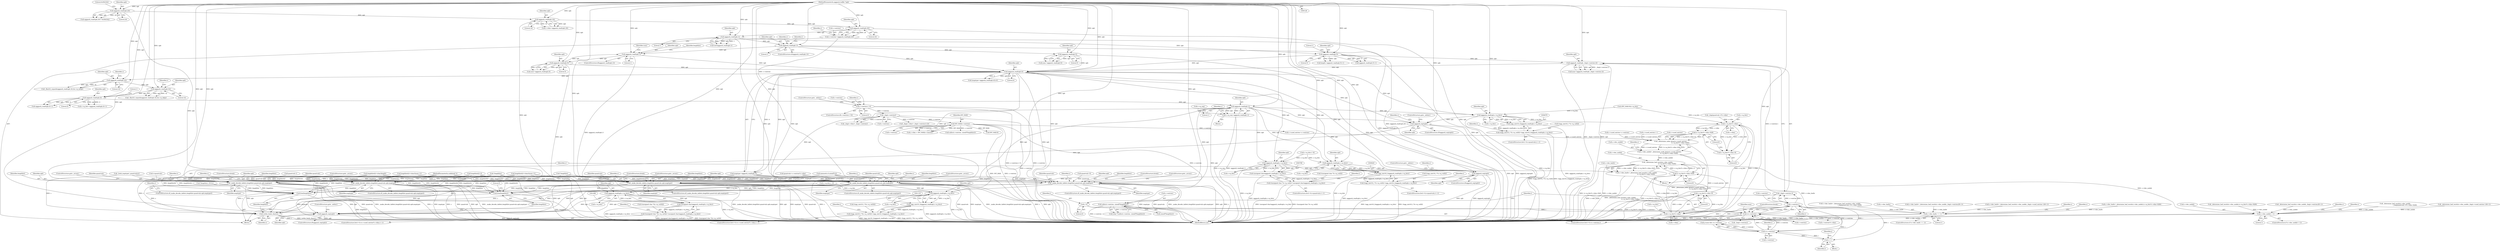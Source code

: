 digraph "0_Android_eeb4e45d5683f88488c083ecf142dc89bc3f0b47_8@API" {
"1000514" [label="(Call,oggpack_read(opb,1))"];
"1000506" [label="(Call,oggpack_read(opb,4))"];
"1000494" [label="(Call,oggpack_read(opb,32))"];
"1000482" [label="(Call,oggpack_read(opb,32))"];
"1000472" [label="(Call,oggpack_read(opb,4))"];
"1000250" [label="(Call,oggpack_read(opb,1))"];
"1000229" [label="(Call,oggpack_read(opb,1))"];
"1000185" [label="(Call,oggpack_read(opb,24))"];
"1000160" [label="(Call,oggpack_read(opb,16))"];
"1000151" [label="(Call,oggpack_read(opb,24))"];
"1000129" [label="(MethodParameterIn,oggpack_buffer *opb)"];
"1000274" [label="(Call,oggpack_read(opb,5))"];
"1000267" [label="(Call,oggpack_read(opb,1))"];
"1000341" [label="(Call,oggpack_read(opb,5))"];
"1000381" [label="(Call,oggpack_read(opb,5))"];
"1000420" [label="(Call,oggpack_read(opb,_ilog(s->entries-i)))"];
"1000422" [label="(Call,_ilog(s->entries-i))"];
"1000423" [label="(Call,s->entries-i)"];
"1000411" [label="(Call,i<s->entries)"];
"1000441" [label="(Call,i<s->entries)"];
"1000449" [label="(Call,i++)"];
"1000408" [label="(Call,i=0)"];
"1000396" [label="(Call,calloc(s->entries, sizeof(*lengthlist)))"];
"1000220" [label="(Call,INT_MAX/s->entries)"];
"1000209" [label="(Call,_ilog(s->entries))"];
"1000189" [label="(Call,s->entries<=0)"];
"1000181" [label="(Call,s->entries=oggpack_read(opb,24))"];
"1000510" [label="(Call,s->q_seq=oggpack_read(opb,1))"];
"1000573" [label="(Call,_make_decode_table(s,lengthlist,quantvals,opb,maptype))"];
"1001157" [label="(Call,oggpack_eop(opb))"];
"1001160" [label="(Call,free(lengthlist))"];
"1001166" [label="(Call,vorbis_book_clear(s))"];
"1001168" [label="(Call,free(lengthlist))"];
"1000679" [label="(Call,oggpack_read(opb,s->q_bits))"];
"1000677" [label="(Call,(ogg_uint16_t)oggpack_read(opb,s->q_bits))"];
"1000669" [label="(Call,((ogg_uint16_t *)s->q_val)[i]=(ogg_uint16_t)oggpack_read(opb,s->q_bits))"];
"1000685" [label="(Call,oggpack_eop(opb))"];
"1000733" [label="(Call,_make_decode_table(s,lengthlist,quantvals,opb,maptype))"];
"1000704" [label="(Call,s->q_bits*s->dim)"];
"1000702" [label="(Call,(s->q_bits*s->dim+8)/8)"];
"1000698" [label="(Call,_determine_node_bytes(s->used_entries,\n                                           (s->q_bits*s->dim+8)/8))"];
"1000694" [label="(Call,s->dec_nodeb=_determine_node_bytes(s->used_entries,\n                                           (s->q_bits*s->dim+8)/8))"];
"1000717" [label="(Call,_determine_leaf_words(s->dec_nodeb,\n                                           (s->q_bits*s->dim+8)/8))"];
"1000713" [label="(Call,s->dec_leafw=_determine_leaf_words(s->dec_nodeb,\n                                           (s->q_bits*s->dim+8)/8))"];
"1001134" [label="(Call,s->dec_leafw == 1)"];
"1001128" [label="(Call,s->dec_nodeb==1)"];
"1000703" [label="(Call,s->q_bits*s->dim+8)"];
"1000723" [label="(Call,s->q_bits*s->dim)"];
"1000721" [label="(Call,(s->q_bits*s->dim+8)/8)"];
"1000722" [label="(Call,s->q_bits*s->dim+8)"];
"1000790" [label="(Call,oggpack_read(opb,s->q_bits))"];
"1000788" [label="(Call,(unsigned char)oggpack_read(opb,s->q_bits))"];
"1000780" [label="(Call,((unsigned char *)s->q_val)[i]=(unsigned char)oggpack_read(opb,s->q_bits))"];
"1000836" [label="(Call,oggpack_eop(opb))"];
"1000893" [label="(Call,_make_decode_table(s,lengthlist,quantvals,opb,maptype))"];
"1000830" [label="(Call,oggpack_read(opb,s->q_bits))"];
"1000828" [label="(Call,(ogg_uint16_t)oggpack_read(opb,s->q_bits))"];
"1000820" [label="(Call,((ogg_uint16_t *)s->q_val)[i]=(ogg_uint16_t)oggpack_read(opb,s->q_bits))"];
"1000970" [label="(Call,_make_decode_table(s,lengthlist,quantvals,opb,maptype))"];
"1001021" [label="(Call,_make_decode_table(s,lengthlist,quantvals,opb,maptype))"];
"1001087" [label="(Call,oggpack_read(opb,s->q_bits))"];
"1001085" [label="(Call,(unsigned char)oggpack_read(opb,s->q_bits))"];
"1001077" [label="(Call,((unsigned char *)(s->q_val))[i]=(unsigned char)oggpack_read(opb,s->q_bits))"];
"1001119" [label="(Call,oggpack_read(opb,s->q_bits))"];
"1001117" [label="(Call,(ogg_uint16_t)oggpack_read(opb,s->q_bits))"];
"1001109" [label="(Call,((ogg_uint16_t *)(s->q_val))[i]=(ogg_uint16_t)oggpack_read(opb,s->q_bits))"];
"1000249" [label="(ControlStructure,if(oggpack_read(opb,1)))"];
"1000711" [label="(Literal,8)"];
"1000494" [label="(Call,oggpack_read(opb,32))"];
"1000189" [label="(Call,s->entries<=0)"];
"1000519" [label="(Identifier,s)"];
"1000723" [label="(Call,s->q_bits*s->dim)"];
"1000482" [label="(Call,oggpack_read(opb,32))"];
"1000382" [label="(Identifier,opb)"];
"1000274" [label="(Call,oggpack_read(opb,5))"];
"1001159" [label="(ControlStructure,goto _eofout;)"];
"1000699" [label="(Call,s->used_entries)"];
"1000681" [label="(Call,s->q_bits)"];
"1000715" [label="(Identifier,s)"];
"1000753" [label="(Call,s->q_bits<=8)"];
"1001020" [label="(ControlStructure,if(_make_decode_table(s,lengthlist,quantvals,opb,maptype)))"];
"1000515" [label="(Identifier,opb)"];
"1001158" [label="(Identifier,opb)"];
"1000509" [label="(Literal,1)"];
"1000469" [label="(Call,(maptype=oggpack_read(opb,4))>0)"];
"1001124" [label="(ControlStructure,break;)"];
"1000449" [label="(Call,i++)"];
"1000551" [label="(Call,s->dec_leafw=_determine_leaf_words(s->dec_nodeb,_ilog(s->entries)/8+1))"];
"1000451" [label="(Call,lengthlist[i]=(char)length)"];
"1000898" [label="(Identifier,maptype)"];
"1000506" [label="(Call,oggpack_read(opb,4))"];
"1000884" [label="(Call,quantvals-1)"];
"1000680" [label="(Identifier,opb)"];
"1000686" [label="(Identifier,opb)"];
"1000836" [label="(Call,oggpack_eop(opb))"];
"1000514" [label="(Call,oggpack_read(opb,1))"];
"1000896" [label="(Identifier,quantvals)"];
"1000230" [label="(Identifier,opb)"];
"1000191" [label="(Identifier,s)"];
"1001022" [label="(Identifier,s)"];
"1000573" [label="(Call,_make_decode_table(s,lengthlist,quantvals,opb,maptype))"];
"1000487" [label="(Identifier,s)"];
"1000694" [label="(Call,s->dec_nodeb=_determine_node_bytes(s->used_entries,\n                                           (s->q_bits*s->dim+8)/8))"];
"1000495" [label="(Identifier,opb)"];
"1000137" [label="(Call,quantvals=0)"];
"1001129" [label="(Call,s->dec_nodeb)"];
"1000187" [label="(Literal,24)"];
"1000131" [label="(Block,)"];
"1000684" [label="(ControlStructure,if(oggpack_eop(opb)))"];
"1000691" [label="(Identifier,s)"];
"1000838" [label="(ControlStructure,goto _eofout;)"];
"1000819" [label="(Identifier,i)"];
"1001089" [label="(Call,s->q_bits)"];
"1000383" [label="(Literal,5)"];
"1001120" [label="(Identifier,opb)"];
"1000577" [label="(Identifier,opb)"];
"1000470" [label="(Call,maptype=oggpack_read(opb,4))"];
"1000505" [label="(Call,oggpack_read(opb,4)+1)"];
"1000895" [label="(Identifier,lengthlist)"];
"1000899" [label="(ControlStructure,goto _errout;)"];
"1000713" [label="(Call,s->dec_leafw=_determine_leaf_words(s->dec_nodeb,\n                                           (s->q_bits*s->dim+8)/8))"];
"1001023" [label="(Identifier,lengthlist)"];
"1000161" [label="(Identifier,opb)"];
"1000734" [label="(Identifier,s)"];
"1000792" [label="(Call,s->q_bits)"];
"1000894" [label="(Identifier,s)"];
"1001027" [label="(ControlStructure,goto _errout;)"];
"1001002" [label="(Call,s->dec_leafw=_determine_leaf_words(s->dec_nodeb,_ilog(s->used_entries-1)/8+1))"];
"1001169" [label="(Identifier,lengthlist)"];
"1000791" [label="(Identifier,opb)"];
"1001110" [label="(Call,((ogg_uint16_t *)(s->q_val))[i])"];
"1000771" [label="(ControlStructure,for(i=0;i<quantvals;i++))"];
"1000154" [label="(Literal,0x564342)"];
"1000162" [label="(Literal,16)"];
"1000702" [label="(Call,(s->q_bits*s->dim+8)/8)"];
"1000712" [label="(Literal,8)"];
"1000688" [label="(ControlStructure,goto _eofout;)"];
"1000314" [label="(Identifier,lengthlist)"];
"1001056" [label="(Call,s->q_bits<=8)"];
"1000153" [label="(Literal,24)"];
"1000976" [label="(ControlStructure,goto _errout;)"];
"1000703" [label="(Call,s->q_bits*s->dim+8)"];
"1000188" [label="(ControlStructure,if(s->entries<=0))"];
"1001094" [label="(ControlStructure,for(i=0;i<s->used_entries*s->dim;i++))"];
"1000900" [label="(ControlStructure,break;)"];
"1000736" [label="(Identifier,quantvals)"];
"1000418" [label="(Call,num=oggpack_read(opb,_ilog(s->entries-i)))"];
"1001141" [label="(Identifier,s)"];
"1000437" [label="(Call,j<num && i<s->entries)"];
"1000954" [label="(Call,_determine_leaf_words(s->dec_nodeb,(s->q_bits*s->dim+8)/8))"];
"1000893" [label="(Call,_make_decode_table(s,lengthlist,quantvals,opb,maptype))"];
"1000705" [label="(Call,s->q_bits)"];
"1001138" [label="(Literal,1)"];
"1000620" [label="(Call,_ilog(quantvals-1)*s->dim)"];
"1000645" [label="(Block,)"];
"1000902" [label="(Call,quantvals=s->entries*s->dim)"];
"1000204" [label="(Call,_ilog(s->dim)+_ilog(s->entries))"];
"1000182" [label="(Call,s->entries)"];
"1001077" [label="(Call,((unsigned char *)(s->q_val))[i]=(unsigned char)oggpack_read(opb,s->q_bits))"];
"1000421" [label="(Identifier,opb)"];
"1000780" [label="(Call,((unsigned char *)s->q_val)[i]=(unsigned char)oggpack_read(opb,s->q_bits))"];
"1000266" [label="(ControlStructure,if(oggpack_read(opb,1)))"];
"1000275" [label="(Identifier,opb)"];
"1001062" [label="(ControlStructure,for(i=0;i<s->used_entries*s->dim;i++))"];
"1001163" [label="(Literal,0)"];
"1000256" [label="(Identifier,i)"];
"1000413" [label="(Call,s->entries)"];
"1000319" [label="(Call,s->used_entries=s->entries)"];
"1000422" [label="(Call,_ilog(s->entries-i))"];
"1000677" [label="(Call,(ogg_uint16_t)oggpack_read(opb,s->q_bits))"];
"1000708" [label="(Call,s->dim)"];
"1000788" [label="(Call,(unsigned char)oggpack_read(opb,s->q_bits))"];
"1001108" [label="(Identifier,i)"];
"1000483" [label="(Identifier,opb)"];
"1000150" [label="(Call,oggpack_read(opb,24)!=0x564342)"];
"1000831" [label="(Identifier,opb)"];
"1000575" [label="(Identifier,lengthlist)"];
"1001026" [label="(Identifier,maptype)"];
"1000227" [label="(Call,(int)oggpack_read(opb,1))"];
"1000450" [label="(Identifier,i)"];
"1000904" [label="(Call,s->entries*s->dim)"];
"1000216" [label="(Call,s->dim > INT_MAX/s->entries)"];
"1000493" [label="(Call,_float32_unpack(oggpack_read(opb,32),&s->q_delp))"];
"1000246" [label="(Call,!lengthlist)"];
"1001147" [label="(Identifier,s)"];
"1000238" [label="(Call,calloc(s->entries, sizeof(*lengthlist)))"];
"1000607" [label="(Call,INT_MAX-8)"];
"1000231" [label="(Literal,1)"];
"1000481" [label="(Call,_float32_unpack(oggpack_read(opb,32),&s->q_minp))"];
"1000222" [label="(Call,s->entries)"];
"1000499" [label="(Identifier,s)"];
"1001119" [label="(Call,oggpack_read(opb,s->q_bits))"];
"1000555" [label="(Call,_determine_leaf_words(s->dec_nodeb,_ilog(s->entries)/8+1))"];
"1001132" [label="(Literal,1)"];
"1000730" [label="(Literal,8)"];
"1000897" [label="(Identifier,opb)"];
"1001121" [label="(Call,s->q_bits)"];
"1001153" [label="(Identifier,s)"];
"1000669" [label="(Call,((ogg_uint16_t *)s->q_val)[i]=(ogg_uint16_t)oggpack_read(opb,s->q_bits))"];
"1000972" [label="(Identifier,lengthlist)"];
"1000209" [label="(Call,_ilog(s->entries))"];
"1000733" [label="(Call,_make_decode_table(s,lengthlist,quantvals,opb,maptype))"];
"1000731" [label="(Literal,8)"];
"1000160" [label="(Call,oggpack_read(opb,16))"];
"1000143" [label="(Call,memset(s,0,sizeof(*s)))"];
"1001166" [label="(Call,vorbis_book_clear(s))"];
"1000474" [label="(Literal,4)"];
"1001127" [label="(ControlStructure,if (s->dec_nodeb==1))"];
"1000446" [label="(Block,)"];
"1000292" [label="(Call,s->used_entries++)"];
"1000695" [label="(Call,s->dec_nodeb)"];
"1000664" [label="(Call,i<quantvals)"];
"1001030" [label="(Identifier,s)"];
"1000268" [label="(Identifier,opb)"];
"1000130" [label="(MethodParameterIn,codebook *s)"];
"1000385" [label="(Call,s->used_entries=s->entries)"];
"1000312" [label="(Call,lengthlist[i]=0)"];
"1000580" [label="(ControlStructure,break;)"];
"1001024" [label="(Identifier,quantvals)"];
"1000439" [label="(Identifier,j)"];
"1000507" [label="(Identifier,opb)"];
"1000443" [label="(Call,s->entries)"];
"1000835" [label="(ControlStructure,if(oggpack_eop(opb)))"];
"1000685" [label="(Call,oggpack_eop(opb))"];
"1000969" [label="(ControlStructure,if(_make_decode_table(s,lengthlist,quantvals,opb,maptype)))"];
"1000950" [label="(Call,s->dec_leafw=_determine_leaf_words(s->dec_nodeb,(s->q_bits*s->dim+8)/8))"];
"1000151" [label="(Call,oggpack_read(opb,24))"];
"1000221" [label="(Identifier,INT_MAX)"];
"1001088" [label="(Identifier,opb)"];
"1000579" [label="(ControlStructure,goto _errout;)"];
"1000722" [label="(Call,s->q_bits*s->dim+8)"];
"1001025" [label="(Identifier,opb)"];
"1001128" [label="(Call,s->dec_nodeb==1)"];
"1000743" [label="(Identifier,s)"];
"1000380" [label="(Call,oggpack_read(opb,5)+1)"];
"1000578" [label="(Identifier,maptype)"];
"1000974" [label="(Identifier,opb)"];
"1000133" [label="(Call,*lengthlist=NULL)"];
"1001136" [label="(Identifier,s)"];
"1000396" [label="(Call,calloc(s->entries, sizeof(*lengthlist)))"];
"1000193" [label="(Literal,0)"];
"1000276" [label="(Literal,5)"];
"1000511" [label="(Call,s->q_seq)"];
"1000407" [label="(ControlStructure,for(i=0;i<s->entries;))"];
"1000129" [label="(MethodParameterIn,oggpack_buffer *opb)"];
"1000516" [label="(Literal,1)"];
"1000411" [label="(Call,i<s->entries)"];
"1000190" [label="(Call,s->entries)"];
"1000186" [label="(Identifier,opb)"];
"1000342" [label="(Identifier,opb)"];
"1000408" [label="(Call,i=0)"];
"1000830" [label="(Call,oggpack_read(opb,s->q_bits))"];
"1000156" [label="(Call,s->dim=oggpack_read(opb,16))"];
"1000970" [label="(Call,_make_decode_table(s,lengthlist,quantvals,opb,maptype))"];
"1000419" [label="(Identifier,num)"];
"1001134" [label="(Call,s->dec_leafw == 1)"];
"1000876" [label="(Call,_determine_leaf_words(s->dec_nodeb,\n                                           (_ilog(quantvals-1)*s->dim+8)/8))"];
"1000272" [label="(Call,num=oggpack_read(opb,5))"];
"1000510" [label="(Call,s->q_seq=oggpack_read(opb,1))"];
"1000724" [label="(Call,s->q_bits)"];
"1000779" [label="(Identifier,i)"];
"1001109" [label="(Call,((ogg_uint16_t *)(s->q_val))[i]=(ogg_uint16_t)oggpack_read(opb,s->q_bits))"];
"1000704" [label="(Call,s->q_bits*s->dim)"];
"1000400" [label="(Call,sizeof(*lengthlist))"];
"1000721" [label="(Call,(s->q_bits*s->dim+8)/8)"];
"1000198" [label="(Identifier,s)"];
"1000718" [label="(Call,s->dec_nodeb)"];
"1000210" [label="(Call,s->entries)"];
"1000872" [label="(Call,s->dec_leafw=_determine_leaf_words(s->dec_nodeb,\n                                           (_ilog(quantvals-1)*s->dim+8)/8))"];
"1000670" [label="(Call,((ogg_uint16_t *)s->q_val)[i])"];
"1001160" [label="(Call,free(lengthlist))"];
"1000660" [label="(ControlStructure,for(i=0;i<quantvals;i++))"];
"1000442" [label="(Identifier,i)"];
"1000501" [label="(Call,s->q_bits=oggpack_read(opb,4)+1)"];
"1000185" [label="(Call,oggpack_read(opb,24))"];
"1000576" [label="(Identifier,quantvals)"];
"1000203" [label="(Call,_ilog(s->dim)+_ilog(s->entries)>24)"];
"1000252" [label="(Literal,1)"];
"1000574" [label="(Identifier,s)"];
"1000717" [label="(Call,_determine_leaf_words(s->dec_nodeb,\n                                           (s->q_bits*s->dim+8)/8))"];
"1000423" [label="(Call,s->entries-i)"];
"1000397" [label="(Call,s->entries)"];
"1000584" [label="(Call,_book_maptype1_quantvals(s))"];
"1000832" [label="(Call,s->q_bits)"];
"1001076" [label="(Identifier,i)"];
"1001133" [label="(ControlStructure,if (s->dec_leafw == 1))"];
"1000820" [label="(Call,((ogg_uint16_t *)s->q_val)[i]=(ogg_uint16_t)oggpack_read(opb,s->q_bits))"];
"1001161" [label="(Identifier,lengthlist)"];
"1000420" [label="(Call,oggpack_read(opb,_ilog(s->entries-i)))"];
"1001078" [label="(Call,((unsigned char *)(s->q_val))[i])"];
"1001177" [label="(MethodReturn,int)"];
"1000496" [label="(Literal,32)"];
"1000837" [label="(Identifier,opb)"];
"1000343" [label="(Literal,5)"];
"1000781" [label="(Call,((unsigned char *)s->q_val)[i])"];
"1000828" [label="(Call,(ogg_uint16_t)oggpack_read(opb,s->q_bits))"];
"1000973" [label="(Identifier,quantvals)"];
"1000283" [label="(Call,lengthlist[i]=(char)(num+1))"];
"1000476" [label="(Block,)"];
"1000394" [label="(Call,(char *)calloc(s->entries, sizeof(*lengthlist)))"];
"1000220" [label="(Call,INT_MAX/s->entries)"];
"1000727" [label="(Call,s->dim)"];
"1000410" [label="(Literal,0)"];
"1000267" [label="(Call,oggpack_read(opb,1))"];
"1000465" [label="(ControlStructure,break;)"];
"1001135" [label="(Call,s->dec_leafw)"];
"1001087" [label="(Call,oggpack_read(opb,s->q_bits))"];
"1001167" [label="(Identifier,s)"];
"1001156" [label="(ControlStructure,if(oggpack_eop(opb)))"];
"1000545" [label="(Call,_ilog(s->entries))"];
"1000251" [label="(Identifier,opb)"];
"1001117" [label="(Call,(ogg_uint16_t)oggpack_read(opb,s->q_bits))"];
"1000194" [label="(ControlStructure,goto _eofout;)"];
"1000714" [label="(Call,s->dec_leafw)"];
"1000668" [label="(Identifier,i)"];
"1000975" [label="(Identifier,maptype)"];
"1001006" [label="(Call,_determine_leaf_words(s->dec_nodeb,_ilog(s->used_entries-1)/8+1))"];
"1000790" [label="(Call,oggpack_read(opb,s->q_bits))"];
"1000424" [label="(Call,s->entries)"];
"1000427" [label="(Identifier,i)"];
"1000821" [label="(Call,((ogg_uint16_t *)s->q_val)[i])"];
"1000738" [label="(Identifier,maptype)"];
"1001168" [label="(Call,free(lengthlist))"];
"1000152" [label="(Identifier,opb)"];
"1000441" [label="(Call,i<s->entries)"];
"1000735" [label="(Identifier,lengthlist)"];
"1000679" [label="(Call,oggpack_read(opb,s->q_bits))"];
"1000269" [label="(Literal,1)"];
"1000339" [label="(Call,num=oggpack_read(opb,5))"];
"1000350" [label="(Call,lengthlist[i]=(char)(num+1))"];
"1000698" [label="(Call,_determine_node_bytes(s->used_entries,\n                                           (s->q_bits*s->dim+8)/8))"];
"1000606" [label="(Call,(INT_MAX-8)/s->q_bits)"];
"1000273" [label="(Identifier,num)"];
"1000378" [label="(Call,length=oggpack_read(opb,5)+1)"];
"1000472" [label="(Call,oggpack_read(opb,4))"];
"1000181" [label="(Call,s->entries=oggpack_read(opb,24))"];
"1000341" [label="(Call,oggpack_read(opb,5))"];
"1000381" [label="(Call,oggpack_read(opb,5))"];
"1000321" [label="(Identifier,s)"];
"1000384" [label="(Literal,1)"];
"1000404" [label="(Call,!lengthlist)"];
"1000732" [label="(ControlStructure,if(_make_decode_table(s,lengthlist,quantvals,opb,maptype)))"];
"1000508" [label="(Literal,4)"];
"1000250" [label="(Call,oggpack_read(opb,1))"];
"1001172" [label="(Identifier,s)"];
"1000811" [label="(ControlStructure,for(i=0;i<quantvals;i++))"];
"1000484" [label="(Literal,32)"];
"1000572" [label="(ControlStructure,if(_make_decode_table(s,lengthlist,quantvals,opb,maptype)))"];
"1000473" [label="(Identifier,opb)"];
"1001157" [label="(Call,oggpack_eop(opb))"];
"1000412" [label="(Identifier,i)"];
"1001021" [label="(Call,_make_decode_table(s,lengthlist,quantvals,opb,maptype))"];
"1000409" [label="(Identifier,i)"];
"1000737" [label="(Identifier,opb)"];
"1000841" [label="(Identifier,s)"];
"1000229" [label="(Call,oggpack_read(opb,1))"];
"1000892" [label="(ControlStructure,if(_make_decode_table(s,lengthlist,quantvals,opb,maptype)))"];
"1000740" [label="(ControlStructure,goto _errout;)"];
"1000971" [label="(Identifier,s)"];
"1001085" [label="(Call,(unsigned char)oggpack_read(opb,s->q_bits))"];
"1000514" -> "1000510"  [label="AST: "];
"1000514" -> "1000516"  [label="CFG: "];
"1000515" -> "1000514"  [label="AST: "];
"1000516" -> "1000514"  [label="AST: "];
"1000510" -> "1000514"  [label="CFG: "];
"1000514" -> "1001177"  [label="DDG: opb"];
"1000514" -> "1000510"  [label="DDG: opb"];
"1000514" -> "1000510"  [label="DDG: 1"];
"1000506" -> "1000514"  [label="DDG: opb"];
"1000129" -> "1000514"  [label="DDG: opb"];
"1000514" -> "1000573"  [label="DDG: opb"];
"1000514" -> "1000679"  [label="DDG: opb"];
"1000514" -> "1000685"  [label="DDG: opb"];
"1000514" -> "1000790"  [label="DDG: opb"];
"1000514" -> "1000830"  [label="DDG: opb"];
"1000514" -> "1000836"  [label="DDG: opb"];
"1000514" -> "1000970"  [label="DDG: opb"];
"1000514" -> "1001021"  [label="DDG: opb"];
"1000506" -> "1000505"  [label="AST: "];
"1000506" -> "1000508"  [label="CFG: "];
"1000507" -> "1000506"  [label="AST: "];
"1000508" -> "1000506"  [label="AST: "];
"1000509" -> "1000506"  [label="CFG: "];
"1000506" -> "1000501"  [label="DDG: opb"];
"1000506" -> "1000501"  [label="DDG: 4"];
"1000506" -> "1000505"  [label="DDG: opb"];
"1000506" -> "1000505"  [label="DDG: 4"];
"1000494" -> "1000506"  [label="DDG: opb"];
"1000129" -> "1000506"  [label="DDG: opb"];
"1000494" -> "1000493"  [label="AST: "];
"1000494" -> "1000496"  [label="CFG: "];
"1000495" -> "1000494"  [label="AST: "];
"1000496" -> "1000494"  [label="AST: "];
"1000499" -> "1000494"  [label="CFG: "];
"1000494" -> "1000493"  [label="DDG: opb"];
"1000494" -> "1000493"  [label="DDG: 32"];
"1000482" -> "1000494"  [label="DDG: opb"];
"1000129" -> "1000494"  [label="DDG: opb"];
"1000482" -> "1000481"  [label="AST: "];
"1000482" -> "1000484"  [label="CFG: "];
"1000483" -> "1000482"  [label="AST: "];
"1000484" -> "1000482"  [label="AST: "];
"1000487" -> "1000482"  [label="CFG: "];
"1000482" -> "1000481"  [label="DDG: opb"];
"1000482" -> "1000481"  [label="DDG: 32"];
"1000472" -> "1000482"  [label="DDG: opb"];
"1000129" -> "1000482"  [label="DDG: opb"];
"1000472" -> "1000470"  [label="AST: "];
"1000472" -> "1000474"  [label="CFG: "];
"1000473" -> "1000472"  [label="AST: "];
"1000474" -> "1000472"  [label="AST: "];
"1000470" -> "1000472"  [label="CFG: "];
"1000472" -> "1001177"  [label="DDG: opb"];
"1000472" -> "1000469"  [label="DDG: opb"];
"1000472" -> "1000469"  [label="DDG: 4"];
"1000472" -> "1000470"  [label="DDG: opb"];
"1000472" -> "1000470"  [label="DDG: 4"];
"1000250" -> "1000472"  [label="DDG: opb"];
"1000274" -> "1000472"  [label="DDG: opb"];
"1000341" -> "1000472"  [label="DDG: opb"];
"1000381" -> "1000472"  [label="DDG: opb"];
"1000420" -> "1000472"  [label="DDG: opb"];
"1000267" -> "1000472"  [label="DDG: opb"];
"1000129" -> "1000472"  [label="DDG: opb"];
"1000472" -> "1000573"  [label="DDG: opb"];
"1000472" -> "1000679"  [label="DDG: opb"];
"1000472" -> "1000685"  [label="DDG: opb"];
"1000472" -> "1000790"  [label="DDG: opb"];
"1000472" -> "1000830"  [label="DDG: opb"];
"1000472" -> "1000836"  [label="DDG: opb"];
"1000472" -> "1000970"  [label="DDG: opb"];
"1000472" -> "1001021"  [label="DDG: opb"];
"1000250" -> "1000249"  [label="AST: "];
"1000250" -> "1000252"  [label="CFG: "];
"1000251" -> "1000250"  [label="AST: "];
"1000252" -> "1000250"  [label="AST: "];
"1000256" -> "1000250"  [label="CFG: "];
"1000321" -> "1000250"  [label="CFG: "];
"1000250" -> "1001177"  [label="DDG: oggpack_read(opb,1)"];
"1000229" -> "1000250"  [label="DDG: opb"];
"1000129" -> "1000250"  [label="DDG: opb"];
"1000250" -> "1000267"  [label="DDG: opb"];
"1000250" -> "1000341"  [label="DDG: opb"];
"1000229" -> "1000227"  [label="AST: "];
"1000229" -> "1000231"  [label="CFG: "];
"1000230" -> "1000229"  [label="AST: "];
"1000231" -> "1000229"  [label="AST: "];
"1000227" -> "1000229"  [label="CFG: "];
"1000229" -> "1001177"  [label="DDG: opb"];
"1000229" -> "1000227"  [label="DDG: opb"];
"1000229" -> "1000227"  [label="DDG: 1"];
"1000185" -> "1000229"  [label="DDG: opb"];
"1000129" -> "1000229"  [label="DDG: opb"];
"1000229" -> "1000381"  [label="DDG: opb"];
"1000185" -> "1000181"  [label="AST: "];
"1000185" -> "1000187"  [label="CFG: "];
"1000186" -> "1000185"  [label="AST: "];
"1000187" -> "1000185"  [label="AST: "];
"1000181" -> "1000185"  [label="CFG: "];
"1000185" -> "1001177"  [label="DDG: opb"];
"1000185" -> "1000181"  [label="DDG: opb"];
"1000185" -> "1000181"  [label="DDG: 24"];
"1000160" -> "1000185"  [label="DDG: opb"];
"1000129" -> "1000185"  [label="DDG: opb"];
"1000160" -> "1000156"  [label="AST: "];
"1000160" -> "1000162"  [label="CFG: "];
"1000161" -> "1000160"  [label="AST: "];
"1000162" -> "1000160"  [label="AST: "];
"1000156" -> "1000160"  [label="CFG: "];
"1000160" -> "1001177"  [label="DDG: opb"];
"1000160" -> "1000156"  [label="DDG: opb"];
"1000160" -> "1000156"  [label="DDG: 16"];
"1000151" -> "1000160"  [label="DDG: opb"];
"1000129" -> "1000160"  [label="DDG: opb"];
"1000151" -> "1000150"  [label="AST: "];
"1000151" -> "1000153"  [label="CFG: "];
"1000152" -> "1000151"  [label="AST: "];
"1000153" -> "1000151"  [label="AST: "];
"1000154" -> "1000151"  [label="CFG: "];
"1000151" -> "1001177"  [label="DDG: opb"];
"1000151" -> "1000150"  [label="DDG: opb"];
"1000151" -> "1000150"  [label="DDG: 24"];
"1000129" -> "1000151"  [label="DDG: opb"];
"1000129" -> "1000128"  [label="AST: "];
"1000129" -> "1001177"  [label="DDG: opb"];
"1000129" -> "1000267"  [label="DDG: opb"];
"1000129" -> "1000274"  [label="DDG: opb"];
"1000129" -> "1000341"  [label="DDG: opb"];
"1000129" -> "1000381"  [label="DDG: opb"];
"1000129" -> "1000420"  [label="DDG: opb"];
"1000129" -> "1000573"  [label="DDG: opb"];
"1000129" -> "1000679"  [label="DDG: opb"];
"1000129" -> "1000685"  [label="DDG: opb"];
"1000129" -> "1000733"  [label="DDG: opb"];
"1000129" -> "1000790"  [label="DDG: opb"];
"1000129" -> "1000830"  [label="DDG: opb"];
"1000129" -> "1000836"  [label="DDG: opb"];
"1000129" -> "1000893"  [label="DDG: opb"];
"1000129" -> "1000970"  [label="DDG: opb"];
"1000129" -> "1001021"  [label="DDG: opb"];
"1000129" -> "1001087"  [label="DDG: opb"];
"1000129" -> "1001119"  [label="DDG: opb"];
"1000129" -> "1001157"  [label="DDG: opb"];
"1000274" -> "1000272"  [label="AST: "];
"1000274" -> "1000276"  [label="CFG: "];
"1000275" -> "1000274"  [label="AST: "];
"1000276" -> "1000274"  [label="AST: "];
"1000272" -> "1000274"  [label="CFG: "];
"1000274" -> "1001177"  [label="DDG: opb"];
"1000274" -> "1000267"  [label="DDG: opb"];
"1000274" -> "1000272"  [label="DDG: opb"];
"1000274" -> "1000272"  [label="DDG: 5"];
"1000267" -> "1000274"  [label="DDG: opb"];
"1000267" -> "1000266"  [label="AST: "];
"1000267" -> "1000269"  [label="CFG: "];
"1000268" -> "1000267"  [label="AST: "];
"1000269" -> "1000267"  [label="AST: "];
"1000273" -> "1000267"  [label="CFG: "];
"1000314" -> "1000267"  [label="CFG: "];
"1000267" -> "1001177"  [label="DDG: oggpack_read(opb,1)"];
"1000341" -> "1000339"  [label="AST: "];
"1000341" -> "1000343"  [label="CFG: "];
"1000342" -> "1000341"  [label="AST: "];
"1000343" -> "1000341"  [label="AST: "];
"1000339" -> "1000341"  [label="CFG: "];
"1000341" -> "1001177"  [label="DDG: opb"];
"1000341" -> "1000339"  [label="DDG: opb"];
"1000341" -> "1000339"  [label="DDG: 5"];
"1000381" -> "1000380"  [label="AST: "];
"1000381" -> "1000383"  [label="CFG: "];
"1000382" -> "1000381"  [label="AST: "];
"1000383" -> "1000381"  [label="AST: "];
"1000384" -> "1000381"  [label="CFG: "];
"1000381" -> "1001177"  [label="DDG: opb"];
"1000381" -> "1000378"  [label="DDG: opb"];
"1000381" -> "1000378"  [label="DDG: 5"];
"1000381" -> "1000380"  [label="DDG: opb"];
"1000381" -> "1000380"  [label="DDG: 5"];
"1000381" -> "1000420"  [label="DDG: opb"];
"1000420" -> "1000418"  [label="AST: "];
"1000420" -> "1000422"  [label="CFG: "];
"1000421" -> "1000420"  [label="AST: "];
"1000422" -> "1000420"  [label="AST: "];
"1000418" -> "1000420"  [label="CFG: "];
"1000420" -> "1001177"  [label="DDG: _ilog(s->entries-i)"];
"1000420" -> "1001177"  [label="DDG: opb"];
"1000420" -> "1000418"  [label="DDG: opb"];
"1000420" -> "1000418"  [label="DDG: _ilog(s->entries-i)"];
"1000422" -> "1000420"  [label="DDG: s->entries-i"];
"1000422" -> "1000423"  [label="CFG: "];
"1000423" -> "1000422"  [label="AST: "];
"1000422" -> "1001177"  [label="DDG: s->entries-i"];
"1000423" -> "1000422"  [label="DDG: s->entries"];
"1000423" -> "1000422"  [label="DDG: i"];
"1000423" -> "1000427"  [label="CFG: "];
"1000424" -> "1000423"  [label="AST: "];
"1000427" -> "1000423"  [label="AST: "];
"1000423" -> "1001177"  [label="DDG: i"];
"1000423" -> "1001177"  [label="DDG: s->entries"];
"1000423" -> "1000411"  [label="DDG: i"];
"1000423" -> "1000411"  [label="DDG: s->entries"];
"1000411" -> "1000423"  [label="DDG: s->entries"];
"1000411" -> "1000423"  [label="DDG: i"];
"1000423" -> "1000441"  [label="DDG: i"];
"1000423" -> "1000441"  [label="DDG: s->entries"];
"1000423" -> "1000449"  [label="DDG: i"];
"1000411" -> "1000407"  [label="AST: "];
"1000411" -> "1000413"  [label="CFG: "];
"1000412" -> "1000411"  [label="AST: "];
"1000413" -> "1000411"  [label="AST: "];
"1000419" -> "1000411"  [label="CFG: "];
"1000465" -> "1000411"  [label="CFG: "];
"1000411" -> "1001177"  [label="DDG: i<s->entries"];
"1000411" -> "1001177"  [label="DDG: i"];
"1000411" -> "1001177"  [label="DDG: s->entries"];
"1000441" -> "1000411"  [label="DDG: i"];
"1000441" -> "1000411"  [label="DDG: s->entries"];
"1000408" -> "1000411"  [label="DDG: i"];
"1000449" -> "1000411"  [label="DDG: i"];
"1000396" -> "1000411"  [label="DDG: s->entries"];
"1000411" -> "1000437"  [label="DDG: i<s->entries"];
"1000411" -> "1000545"  [label="DDG: s->entries"];
"1000411" -> "1000904"  [label="DDG: s->entries"];
"1000441" -> "1000437"  [label="AST: "];
"1000441" -> "1000443"  [label="CFG: "];
"1000442" -> "1000441"  [label="AST: "];
"1000443" -> "1000441"  [label="AST: "];
"1000437" -> "1000441"  [label="CFG: "];
"1000441" -> "1000437"  [label="DDG: i"];
"1000441" -> "1000437"  [label="DDG: s->entries"];
"1000449" -> "1000441"  [label="DDG: i"];
"1000441" -> "1000449"  [label="DDG: i"];
"1000449" -> "1000446"  [label="AST: "];
"1000449" -> "1000450"  [label="CFG: "];
"1000450" -> "1000449"  [label="AST: "];
"1000439" -> "1000449"  [label="CFG: "];
"1000408" -> "1000407"  [label="AST: "];
"1000408" -> "1000410"  [label="CFG: "];
"1000409" -> "1000408"  [label="AST: "];
"1000410" -> "1000408"  [label="AST: "];
"1000412" -> "1000408"  [label="CFG: "];
"1000396" -> "1000394"  [label="AST: "];
"1000396" -> "1000400"  [label="CFG: "];
"1000397" -> "1000396"  [label="AST: "];
"1000400" -> "1000396"  [label="AST: "];
"1000394" -> "1000396"  [label="CFG: "];
"1000396" -> "1001177"  [label="DDG: s->entries"];
"1000396" -> "1000394"  [label="DDG: s->entries"];
"1000220" -> "1000396"  [label="DDG: s->entries"];
"1000220" -> "1000216"  [label="AST: "];
"1000220" -> "1000222"  [label="CFG: "];
"1000221" -> "1000220"  [label="AST: "];
"1000222" -> "1000220"  [label="AST: "];
"1000216" -> "1000220"  [label="CFG: "];
"1000220" -> "1001177"  [label="DDG: INT_MAX"];
"1000220" -> "1001177"  [label="DDG: s->entries"];
"1000220" -> "1000216"  [label="DDG: INT_MAX"];
"1000220" -> "1000216"  [label="DDG: s->entries"];
"1000209" -> "1000220"  [label="DDG: s->entries"];
"1000220" -> "1000238"  [label="DDG: s->entries"];
"1000220" -> "1000385"  [label="DDG: s->entries"];
"1000220" -> "1000607"  [label="DDG: INT_MAX"];
"1000209" -> "1000204"  [label="AST: "];
"1000209" -> "1000210"  [label="CFG: "];
"1000210" -> "1000209"  [label="AST: "];
"1000204" -> "1000209"  [label="CFG: "];
"1000209" -> "1001177"  [label="DDG: s->entries"];
"1000209" -> "1000203"  [label="DDG: s->entries"];
"1000209" -> "1000204"  [label="DDG: s->entries"];
"1000189" -> "1000209"  [label="DDG: s->entries"];
"1000189" -> "1000188"  [label="AST: "];
"1000189" -> "1000193"  [label="CFG: "];
"1000190" -> "1000189"  [label="AST: "];
"1000193" -> "1000189"  [label="AST: "];
"1000194" -> "1000189"  [label="CFG: "];
"1000198" -> "1000189"  [label="CFG: "];
"1000189" -> "1001177"  [label="DDG: s->entries"];
"1000189" -> "1001177"  [label="DDG: s->entries<=0"];
"1000181" -> "1000189"  [label="DDG: s->entries"];
"1000181" -> "1000131"  [label="AST: "];
"1000182" -> "1000181"  [label="AST: "];
"1000191" -> "1000181"  [label="CFG: "];
"1000181" -> "1001177"  [label="DDG: oggpack_read(opb,24)"];
"1000510" -> "1000476"  [label="AST: "];
"1000511" -> "1000510"  [label="AST: "];
"1000519" -> "1000510"  [label="CFG: "];
"1000510" -> "1001177"  [label="DDG: oggpack_read(opb,1)"];
"1000510" -> "1001177"  [label="DDG: s->q_seq"];
"1000573" -> "1000572"  [label="AST: "];
"1000573" -> "1000578"  [label="CFG: "];
"1000574" -> "1000573"  [label="AST: "];
"1000575" -> "1000573"  [label="AST: "];
"1000576" -> "1000573"  [label="AST: "];
"1000577" -> "1000573"  [label="AST: "];
"1000578" -> "1000573"  [label="AST: "];
"1000579" -> "1000573"  [label="CFG: "];
"1000580" -> "1000573"  [label="CFG: "];
"1000573" -> "1001177"  [label="DDG: opb"];
"1000573" -> "1001177"  [label="DDG: s"];
"1000573" -> "1001177"  [label="DDG: maptype"];
"1000573" -> "1001177"  [label="DDG: quantvals"];
"1000573" -> "1001177"  [label="DDG: _make_decode_table(s,lengthlist,quantvals,opb,maptype)"];
"1000143" -> "1000573"  [label="DDG: s"];
"1000130" -> "1000573"  [label="DDG: s"];
"1000404" -> "1000573"  [label="DDG: lengthlist"];
"1000350" -> "1000573"  [label="DDG: lengthlist[i]"];
"1000283" -> "1000573"  [label="DDG: lengthlist[i]"];
"1000312" -> "1000573"  [label="DDG: lengthlist[i]"];
"1000451" -> "1000573"  [label="DDG: lengthlist[i]"];
"1000246" -> "1000573"  [label="DDG: lengthlist"];
"1000137" -> "1000573"  [label="DDG: quantvals"];
"1000470" -> "1000573"  [label="DDG: maptype"];
"1000573" -> "1001157"  [label="DDG: opb"];
"1000573" -> "1001160"  [label="DDG: lengthlist"];
"1000573" -> "1001166"  [label="DDG: s"];
"1000573" -> "1001168"  [label="DDG: lengthlist"];
"1001157" -> "1001156"  [label="AST: "];
"1001157" -> "1001158"  [label="CFG: "];
"1001158" -> "1001157"  [label="AST: "];
"1001159" -> "1001157"  [label="CFG: "];
"1001161" -> "1001157"  [label="CFG: "];
"1001157" -> "1001177"  [label="DDG: opb"];
"1001157" -> "1001177"  [label="DDG: oggpack_eop(opb)"];
"1000893" -> "1001157"  [label="DDG: opb"];
"1001087" -> "1001157"  [label="DDG: opb"];
"1000970" -> "1001157"  [label="DDG: opb"];
"1000733" -> "1001157"  [label="DDG: opb"];
"1001119" -> "1001157"  [label="DDG: opb"];
"1001021" -> "1001157"  [label="DDG: opb"];
"1001160" -> "1000131"  [label="AST: "];
"1001160" -> "1001161"  [label="CFG: "];
"1001161" -> "1001160"  [label="AST: "];
"1001163" -> "1001160"  [label="CFG: "];
"1001160" -> "1001177"  [label="DDG: lengthlist"];
"1000970" -> "1001160"  [label="DDG: lengthlist"];
"1000283" -> "1001160"  [label="DDG: lengthlist[i]"];
"1000893" -> "1001160"  [label="DDG: lengthlist"];
"1000312" -> "1001160"  [label="DDG: lengthlist[i]"];
"1000451" -> "1001160"  [label="DDG: lengthlist[i]"];
"1001021" -> "1001160"  [label="DDG: lengthlist"];
"1000733" -> "1001160"  [label="DDG: lengthlist"];
"1000350" -> "1001160"  [label="DDG: lengthlist[i]"];
"1001166" -> "1000131"  [label="AST: "];
"1001166" -> "1001167"  [label="CFG: "];
"1001167" -> "1001166"  [label="AST: "];
"1001169" -> "1001166"  [label="CFG: "];
"1001166" -> "1001177"  [label="DDG: vorbis_book_clear(s)"];
"1001166" -> "1001177"  [label="DDG: s"];
"1000733" -> "1001166"  [label="DDG: s"];
"1000143" -> "1001166"  [label="DDG: s"];
"1000970" -> "1001166"  [label="DDG: s"];
"1001021" -> "1001166"  [label="DDG: s"];
"1000584" -> "1001166"  [label="DDG: s"];
"1000893" -> "1001166"  [label="DDG: s"];
"1000130" -> "1001166"  [label="DDG: s"];
"1001168" -> "1000131"  [label="AST: "];
"1001168" -> "1001169"  [label="CFG: "];
"1001169" -> "1001168"  [label="AST: "];
"1001172" -> "1001168"  [label="CFG: "];
"1001168" -> "1001177"  [label="DDG: lengthlist"];
"1000970" -> "1001168"  [label="DDG: lengthlist"];
"1000404" -> "1001168"  [label="DDG: lengthlist"];
"1000283" -> "1001168"  [label="DDG: lengthlist[i]"];
"1000893" -> "1001168"  [label="DDG: lengthlist"];
"1000312" -> "1001168"  [label="DDG: lengthlist[i]"];
"1000133" -> "1001168"  [label="DDG: lengthlist"];
"1000451" -> "1001168"  [label="DDG: lengthlist[i]"];
"1001021" -> "1001168"  [label="DDG: lengthlist"];
"1000246" -> "1001168"  [label="DDG: lengthlist"];
"1000733" -> "1001168"  [label="DDG: lengthlist"];
"1000350" -> "1001168"  [label="DDG: lengthlist[i]"];
"1000679" -> "1000677"  [label="AST: "];
"1000679" -> "1000681"  [label="CFG: "];
"1000680" -> "1000679"  [label="AST: "];
"1000681" -> "1000679"  [label="AST: "];
"1000677" -> "1000679"  [label="CFG: "];
"1000679" -> "1001177"  [label="DDG: s->q_bits"];
"1000679" -> "1000677"  [label="DDG: opb"];
"1000679" -> "1000677"  [label="DDG: s->q_bits"];
"1000606" -> "1000679"  [label="DDG: s->q_bits"];
"1000679" -> "1000685"  [label="DDG: opb"];
"1000679" -> "1000704"  [label="DDG: s->q_bits"];
"1000677" -> "1000669"  [label="AST: "];
"1000678" -> "1000677"  [label="AST: "];
"1000669" -> "1000677"  [label="CFG: "];
"1000677" -> "1001177"  [label="DDG: oggpack_read(opb,s->q_bits)"];
"1000677" -> "1000669"  [label="DDG: oggpack_read(opb,s->q_bits)"];
"1000669" -> "1000660"  [label="AST: "];
"1000670" -> "1000669"  [label="AST: "];
"1000668" -> "1000669"  [label="CFG: "];
"1000669" -> "1001177"  [label="DDG: (ogg_uint16_t)oggpack_read(opb,s->q_bits)"];
"1000669" -> "1001177"  [label="DDG: ((ogg_uint16_t *)s->q_val)[i]"];
"1000685" -> "1000684"  [label="AST: "];
"1000685" -> "1000686"  [label="CFG: "];
"1000686" -> "1000685"  [label="AST: "];
"1000688" -> "1000685"  [label="CFG: "];
"1000691" -> "1000685"  [label="CFG: "];
"1000685" -> "1001177"  [label="DDG: oggpack_eop(opb)"];
"1000685" -> "1001177"  [label="DDG: opb"];
"1000685" -> "1000733"  [label="DDG: opb"];
"1000733" -> "1000732"  [label="AST: "];
"1000733" -> "1000738"  [label="CFG: "];
"1000734" -> "1000733"  [label="AST: "];
"1000735" -> "1000733"  [label="AST: "];
"1000736" -> "1000733"  [label="AST: "];
"1000737" -> "1000733"  [label="AST: "];
"1000738" -> "1000733"  [label="AST: "];
"1000740" -> "1000733"  [label="CFG: "];
"1000743" -> "1000733"  [label="CFG: "];
"1000733" -> "1001177"  [label="DDG: s"];
"1000733" -> "1001177"  [label="DDG: maptype"];
"1000733" -> "1001177"  [label="DDG: opb"];
"1000733" -> "1001177"  [label="DDG: quantvals"];
"1000733" -> "1001177"  [label="DDG: _make_decode_table(s,lengthlist,quantvals,opb,maptype)"];
"1000584" -> "1000733"  [label="DDG: s"];
"1000130" -> "1000733"  [label="DDG: s"];
"1000404" -> "1000733"  [label="DDG: lengthlist"];
"1000350" -> "1000733"  [label="DDG: lengthlist[i]"];
"1000283" -> "1000733"  [label="DDG: lengthlist[i]"];
"1000312" -> "1000733"  [label="DDG: lengthlist[i]"];
"1000451" -> "1000733"  [label="DDG: lengthlist[i]"];
"1000246" -> "1000733"  [label="DDG: lengthlist"];
"1000664" -> "1000733"  [label="DDG: quantvals"];
"1000470" -> "1000733"  [label="DDG: maptype"];
"1000704" -> "1000703"  [label="AST: "];
"1000704" -> "1000708"  [label="CFG: "];
"1000705" -> "1000704"  [label="AST: "];
"1000708" -> "1000704"  [label="AST: "];
"1000711" -> "1000704"  [label="CFG: "];
"1000704" -> "1000702"  [label="DDG: s->q_bits"];
"1000704" -> "1000702"  [label="DDG: s->dim"];
"1000704" -> "1000703"  [label="DDG: s->q_bits"];
"1000704" -> "1000703"  [label="DDG: s->dim"];
"1000606" -> "1000704"  [label="DDG: s->q_bits"];
"1000620" -> "1000704"  [label="DDG: s->dim"];
"1000704" -> "1000723"  [label="DDG: s->q_bits"];
"1000704" -> "1000723"  [label="DDG: s->dim"];
"1000702" -> "1000698"  [label="AST: "];
"1000702" -> "1000712"  [label="CFG: "];
"1000703" -> "1000702"  [label="AST: "];
"1000712" -> "1000702"  [label="AST: "];
"1000698" -> "1000702"  [label="CFG: "];
"1000702" -> "1000698"  [label="DDG: s->q_bits*s->dim+8"];
"1000702" -> "1000698"  [label="DDG: 8"];
"1000698" -> "1000694"  [label="AST: "];
"1000699" -> "1000698"  [label="AST: "];
"1000694" -> "1000698"  [label="CFG: "];
"1000698" -> "1001177"  [label="DDG: s->used_entries"];
"1000698" -> "1000694"  [label="DDG: s->used_entries"];
"1000698" -> "1000694"  [label="DDG: (s->q_bits*s->dim+8)/8"];
"1000292" -> "1000698"  [label="DDG: s->used_entries"];
"1000385" -> "1000698"  [label="DDG: s->used_entries"];
"1000319" -> "1000698"  [label="DDG: s->used_entries"];
"1000694" -> "1000645"  [label="AST: "];
"1000695" -> "1000694"  [label="AST: "];
"1000715" -> "1000694"  [label="CFG: "];
"1000694" -> "1001177"  [label="DDG: _determine_node_bytes(s->used_entries,\n                                           (s->q_bits*s->dim+8)/8)"];
"1000694" -> "1000717"  [label="DDG: s->dec_nodeb"];
"1000717" -> "1000713"  [label="AST: "];
"1000717" -> "1000721"  [label="CFG: "];
"1000718" -> "1000717"  [label="AST: "];
"1000721" -> "1000717"  [label="AST: "];
"1000713" -> "1000717"  [label="CFG: "];
"1000717" -> "1001177"  [label="DDG: (s->q_bits*s->dim+8)/8"];
"1000717" -> "1001177"  [label="DDG: s->dec_nodeb"];
"1000717" -> "1000713"  [label="DDG: s->dec_nodeb"];
"1000717" -> "1000713"  [label="DDG: (s->q_bits*s->dim+8)/8"];
"1000721" -> "1000717"  [label="DDG: s->q_bits*s->dim+8"];
"1000721" -> "1000717"  [label="DDG: 8"];
"1000717" -> "1001128"  [label="DDG: s->dec_nodeb"];
"1000713" -> "1000645"  [label="AST: "];
"1000714" -> "1000713"  [label="AST: "];
"1000734" -> "1000713"  [label="CFG: "];
"1000713" -> "1001177"  [label="DDG: s->dec_leafw"];
"1000713" -> "1001177"  [label="DDG: _determine_leaf_words(s->dec_nodeb,\n                                           (s->q_bits*s->dim+8)/8)"];
"1000713" -> "1001134"  [label="DDG: s->dec_leafw"];
"1001134" -> "1001133"  [label="AST: "];
"1001134" -> "1001138"  [label="CFG: "];
"1001135" -> "1001134"  [label="AST: "];
"1001138" -> "1001134"  [label="AST: "];
"1001141" -> "1001134"  [label="CFG: "];
"1001147" -> "1001134"  [label="CFG: "];
"1001134" -> "1001177"  [label="DDG: s->dec_leafw == 1"];
"1001134" -> "1001177"  [label="DDG: s->dec_leafw"];
"1001002" -> "1001134"  [label="DDG: s->dec_leafw"];
"1000872" -> "1001134"  [label="DDG: s->dec_leafw"];
"1000950" -> "1001134"  [label="DDG: s->dec_leafw"];
"1000551" -> "1001134"  [label="DDG: s->dec_leafw"];
"1001128" -> "1001127"  [label="AST: "];
"1001128" -> "1001132"  [label="CFG: "];
"1001129" -> "1001128"  [label="AST: "];
"1001132" -> "1001128"  [label="AST: "];
"1001136" -> "1001128"  [label="CFG: "];
"1001153" -> "1001128"  [label="CFG: "];
"1001128" -> "1001177"  [label="DDG: s->dec_nodeb"];
"1001128" -> "1001177"  [label="DDG: s->dec_nodeb==1"];
"1001006" -> "1001128"  [label="DDG: s->dec_nodeb"];
"1000555" -> "1001128"  [label="DDG: s->dec_nodeb"];
"1000954" -> "1001128"  [label="DDG: s->dec_nodeb"];
"1000876" -> "1001128"  [label="DDG: s->dec_nodeb"];
"1000703" -> "1000711"  [label="CFG: "];
"1000711" -> "1000703"  [label="AST: "];
"1000712" -> "1000703"  [label="CFG: "];
"1000723" -> "1000722"  [label="AST: "];
"1000723" -> "1000727"  [label="CFG: "];
"1000724" -> "1000723"  [label="AST: "];
"1000727" -> "1000723"  [label="AST: "];
"1000730" -> "1000723"  [label="CFG: "];
"1000723" -> "1001177"  [label="DDG: s->q_bits"];
"1000723" -> "1001177"  [label="DDG: s->dim"];
"1000723" -> "1000721"  [label="DDG: s->q_bits"];
"1000723" -> "1000721"  [label="DDG: s->dim"];
"1000723" -> "1000722"  [label="DDG: s->q_bits"];
"1000723" -> "1000722"  [label="DDG: s->dim"];
"1000721" -> "1000731"  [label="CFG: "];
"1000722" -> "1000721"  [label="AST: "];
"1000731" -> "1000721"  [label="AST: "];
"1000721" -> "1001177"  [label="DDG: s->q_bits*s->dim+8"];
"1000722" -> "1000730"  [label="CFG: "];
"1000730" -> "1000722"  [label="AST: "];
"1000731" -> "1000722"  [label="CFG: "];
"1000722" -> "1001177"  [label="DDG: s->q_bits*s->dim"];
"1000790" -> "1000788"  [label="AST: "];
"1000790" -> "1000792"  [label="CFG: "];
"1000791" -> "1000790"  [label="AST: "];
"1000792" -> "1000790"  [label="AST: "];
"1000788" -> "1000790"  [label="CFG: "];
"1000790" -> "1001177"  [label="DDG: s->q_bits"];
"1000790" -> "1000788"  [label="DDG: opb"];
"1000790" -> "1000788"  [label="DDG: s->q_bits"];
"1000753" -> "1000790"  [label="DDG: s->q_bits"];
"1000790" -> "1000836"  [label="DDG: opb"];
"1000788" -> "1000780"  [label="AST: "];
"1000789" -> "1000788"  [label="AST: "];
"1000780" -> "1000788"  [label="CFG: "];
"1000788" -> "1001177"  [label="DDG: oggpack_read(opb,s->q_bits)"];
"1000788" -> "1000780"  [label="DDG: oggpack_read(opb,s->q_bits)"];
"1000780" -> "1000771"  [label="AST: "];
"1000781" -> "1000780"  [label="AST: "];
"1000779" -> "1000780"  [label="CFG: "];
"1000780" -> "1001177"  [label="DDG: (unsigned char)oggpack_read(opb,s->q_bits)"];
"1000780" -> "1001177"  [label="DDG: ((unsigned char *)s->q_val)[i]"];
"1000836" -> "1000835"  [label="AST: "];
"1000836" -> "1000837"  [label="CFG: "];
"1000837" -> "1000836"  [label="AST: "];
"1000838" -> "1000836"  [label="CFG: "];
"1000841" -> "1000836"  [label="CFG: "];
"1000836" -> "1001177"  [label="DDG: oggpack_eop(opb)"];
"1000836" -> "1001177"  [label="DDG: opb"];
"1000830" -> "1000836"  [label="DDG: opb"];
"1000836" -> "1000893"  [label="DDG: opb"];
"1000893" -> "1000892"  [label="AST: "];
"1000893" -> "1000898"  [label="CFG: "];
"1000894" -> "1000893"  [label="AST: "];
"1000895" -> "1000893"  [label="AST: "];
"1000896" -> "1000893"  [label="AST: "];
"1000897" -> "1000893"  [label="AST: "];
"1000898" -> "1000893"  [label="AST: "];
"1000899" -> "1000893"  [label="CFG: "];
"1000900" -> "1000893"  [label="CFG: "];
"1000893" -> "1001177"  [label="DDG: opb"];
"1000893" -> "1001177"  [label="DDG: _make_decode_table(s,lengthlist,quantvals,opb,maptype)"];
"1000893" -> "1001177"  [label="DDG: maptype"];
"1000893" -> "1001177"  [label="DDG: s"];
"1000893" -> "1001177"  [label="DDG: quantvals"];
"1000584" -> "1000893"  [label="DDG: s"];
"1000130" -> "1000893"  [label="DDG: s"];
"1000404" -> "1000893"  [label="DDG: lengthlist"];
"1000350" -> "1000893"  [label="DDG: lengthlist[i]"];
"1000283" -> "1000893"  [label="DDG: lengthlist[i]"];
"1000312" -> "1000893"  [label="DDG: lengthlist[i]"];
"1000451" -> "1000893"  [label="DDG: lengthlist[i]"];
"1000246" -> "1000893"  [label="DDG: lengthlist"];
"1000884" -> "1000893"  [label="DDG: quantvals"];
"1000470" -> "1000893"  [label="DDG: maptype"];
"1000830" -> "1000828"  [label="AST: "];
"1000830" -> "1000832"  [label="CFG: "];
"1000831" -> "1000830"  [label="AST: "];
"1000832" -> "1000830"  [label="AST: "];
"1000828" -> "1000830"  [label="CFG: "];
"1000830" -> "1001177"  [label="DDG: s->q_bits"];
"1000830" -> "1000828"  [label="DDG: opb"];
"1000830" -> "1000828"  [label="DDG: s->q_bits"];
"1000753" -> "1000830"  [label="DDG: s->q_bits"];
"1000828" -> "1000820"  [label="AST: "];
"1000829" -> "1000828"  [label="AST: "];
"1000820" -> "1000828"  [label="CFG: "];
"1000828" -> "1001177"  [label="DDG: oggpack_read(opb,s->q_bits)"];
"1000828" -> "1000820"  [label="DDG: oggpack_read(opb,s->q_bits)"];
"1000820" -> "1000811"  [label="AST: "];
"1000821" -> "1000820"  [label="AST: "];
"1000819" -> "1000820"  [label="CFG: "];
"1000820" -> "1001177"  [label="DDG: (ogg_uint16_t)oggpack_read(opb,s->q_bits)"];
"1000820" -> "1001177"  [label="DDG: ((ogg_uint16_t *)s->q_val)[i]"];
"1000970" -> "1000969"  [label="AST: "];
"1000970" -> "1000975"  [label="CFG: "];
"1000971" -> "1000970"  [label="AST: "];
"1000972" -> "1000970"  [label="AST: "];
"1000973" -> "1000970"  [label="AST: "];
"1000974" -> "1000970"  [label="AST: "];
"1000975" -> "1000970"  [label="AST: "];
"1000976" -> "1000970"  [label="CFG: "];
"1001124" -> "1000970"  [label="CFG: "];
"1000970" -> "1001177"  [label="DDG: opb"];
"1000970" -> "1001177"  [label="DDG: maptype"];
"1000970" -> "1001177"  [label="DDG: quantvals"];
"1000970" -> "1001177"  [label="DDG: s"];
"1000970" -> "1001177"  [label="DDG: _make_decode_table(s,lengthlist,quantvals,opb,maptype)"];
"1000143" -> "1000970"  [label="DDG: s"];
"1000130" -> "1000970"  [label="DDG: s"];
"1000404" -> "1000970"  [label="DDG: lengthlist"];
"1000350" -> "1000970"  [label="DDG: lengthlist[i]"];
"1000283" -> "1000970"  [label="DDG: lengthlist[i]"];
"1000312" -> "1000970"  [label="DDG: lengthlist[i]"];
"1000451" -> "1000970"  [label="DDG: lengthlist[i]"];
"1000246" -> "1000970"  [label="DDG: lengthlist"];
"1000902" -> "1000970"  [label="DDG: quantvals"];
"1000470" -> "1000970"  [label="DDG: maptype"];
"1001021" -> "1001020"  [label="AST: "];
"1001021" -> "1001026"  [label="CFG: "];
"1001022" -> "1001021"  [label="AST: "];
"1001023" -> "1001021"  [label="AST: "];
"1001024" -> "1001021"  [label="AST: "];
"1001025" -> "1001021"  [label="AST: "];
"1001026" -> "1001021"  [label="AST: "];
"1001027" -> "1001021"  [label="CFG: "];
"1001030" -> "1001021"  [label="CFG: "];
"1001021" -> "1001177"  [label="DDG: quantvals"];
"1001021" -> "1001177"  [label="DDG: maptype"];
"1001021" -> "1001177"  [label="DDG: _make_decode_table(s,lengthlist,quantvals,opb,maptype)"];
"1001021" -> "1001177"  [label="DDG: s"];
"1001021" -> "1001177"  [label="DDG: opb"];
"1000143" -> "1001021"  [label="DDG: s"];
"1000130" -> "1001021"  [label="DDG: s"];
"1000404" -> "1001021"  [label="DDG: lengthlist"];
"1000350" -> "1001021"  [label="DDG: lengthlist[i]"];
"1000283" -> "1001021"  [label="DDG: lengthlist[i]"];
"1000312" -> "1001021"  [label="DDG: lengthlist[i]"];
"1000451" -> "1001021"  [label="DDG: lengthlist[i]"];
"1000246" -> "1001021"  [label="DDG: lengthlist"];
"1000902" -> "1001021"  [label="DDG: quantvals"];
"1000470" -> "1001021"  [label="DDG: maptype"];
"1001021" -> "1001087"  [label="DDG: opb"];
"1001021" -> "1001119"  [label="DDG: opb"];
"1001087" -> "1001085"  [label="AST: "];
"1001087" -> "1001089"  [label="CFG: "];
"1001088" -> "1001087"  [label="AST: "];
"1001089" -> "1001087"  [label="AST: "];
"1001085" -> "1001087"  [label="CFG: "];
"1001087" -> "1001177"  [label="DDG: s->q_bits"];
"1001087" -> "1001085"  [label="DDG: opb"];
"1001087" -> "1001085"  [label="DDG: s->q_bits"];
"1001056" -> "1001087"  [label="DDG: s->q_bits"];
"1001085" -> "1001077"  [label="AST: "];
"1001086" -> "1001085"  [label="AST: "];
"1001077" -> "1001085"  [label="CFG: "];
"1001085" -> "1001177"  [label="DDG: oggpack_read(opb,s->q_bits)"];
"1001085" -> "1001077"  [label="DDG: oggpack_read(opb,s->q_bits)"];
"1001077" -> "1001062"  [label="AST: "];
"1001078" -> "1001077"  [label="AST: "];
"1001076" -> "1001077"  [label="CFG: "];
"1001077" -> "1001177"  [label="DDG: (unsigned char)oggpack_read(opb,s->q_bits)"];
"1001077" -> "1001177"  [label="DDG: ((unsigned char *)(s->q_val))[i]"];
"1001119" -> "1001117"  [label="AST: "];
"1001119" -> "1001121"  [label="CFG: "];
"1001120" -> "1001119"  [label="AST: "];
"1001121" -> "1001119"  [label="AST: "];
"1001117" -> "1001119"  [label="CFG: "];
"1001119" -> "1001177"  [label="DDG: s->q_bits"];
"1001119" -> "1001117"  [label="DDG: opb"];
"1001119" -> "1001117"  [label="DDG: s->q_bits"];
"1001056" -> "1001119"  [label="DDG: s->q_bits"];
"1001117" -> "1001109"  [label="AST: "];
"1001118" -> "1001117"  [label="AST: "];
"1001109" -> "1001117"  [label="CFG: "];
"1001117" -> "1001177"  [label="DDG: oggpack_read(opb,s->q_bits)"];
"1001117" -> "1001109"  [label="DDG: oggpack_read(opb,s->q_bits)"];
"1001109" -> "1001094"  [label="AST: "];
"1001110" -> "1001109"  [label="AST: "];
"1001108" -> "1001109"  [label="CFG: "];
"1001109" -> "1001177"  [label="DDG: ((ogg_uint16_t *)(s->q_val))[i]"];
"1001109" -> "1001177"  [label="DDG: (ogg_uint16_t)oggpack_read(opb,s->q_bits)"];
}
